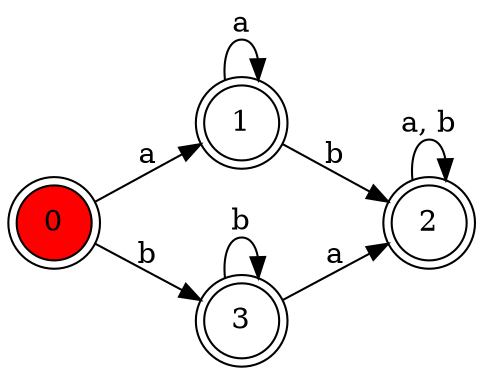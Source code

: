 digraph { 
	rankdir=LR;
0 [style=filled, fillcolor=red, shape=doublecircle];
0 [shape=doublecircle];
1 [shape=doublecircle];
2 [shape=doublecircle];
3 [shape=doublecircle];
0 -> 1 [label="a" ];
0 -> 3 [label="b" ];
1 -> 1 [label="a" ];
1 -> 2 [label="b" ];
2 -> 2 [label="a, b" ];
3 -> 2 [label="a" ];
3 -> 3 [label="b" ];
}